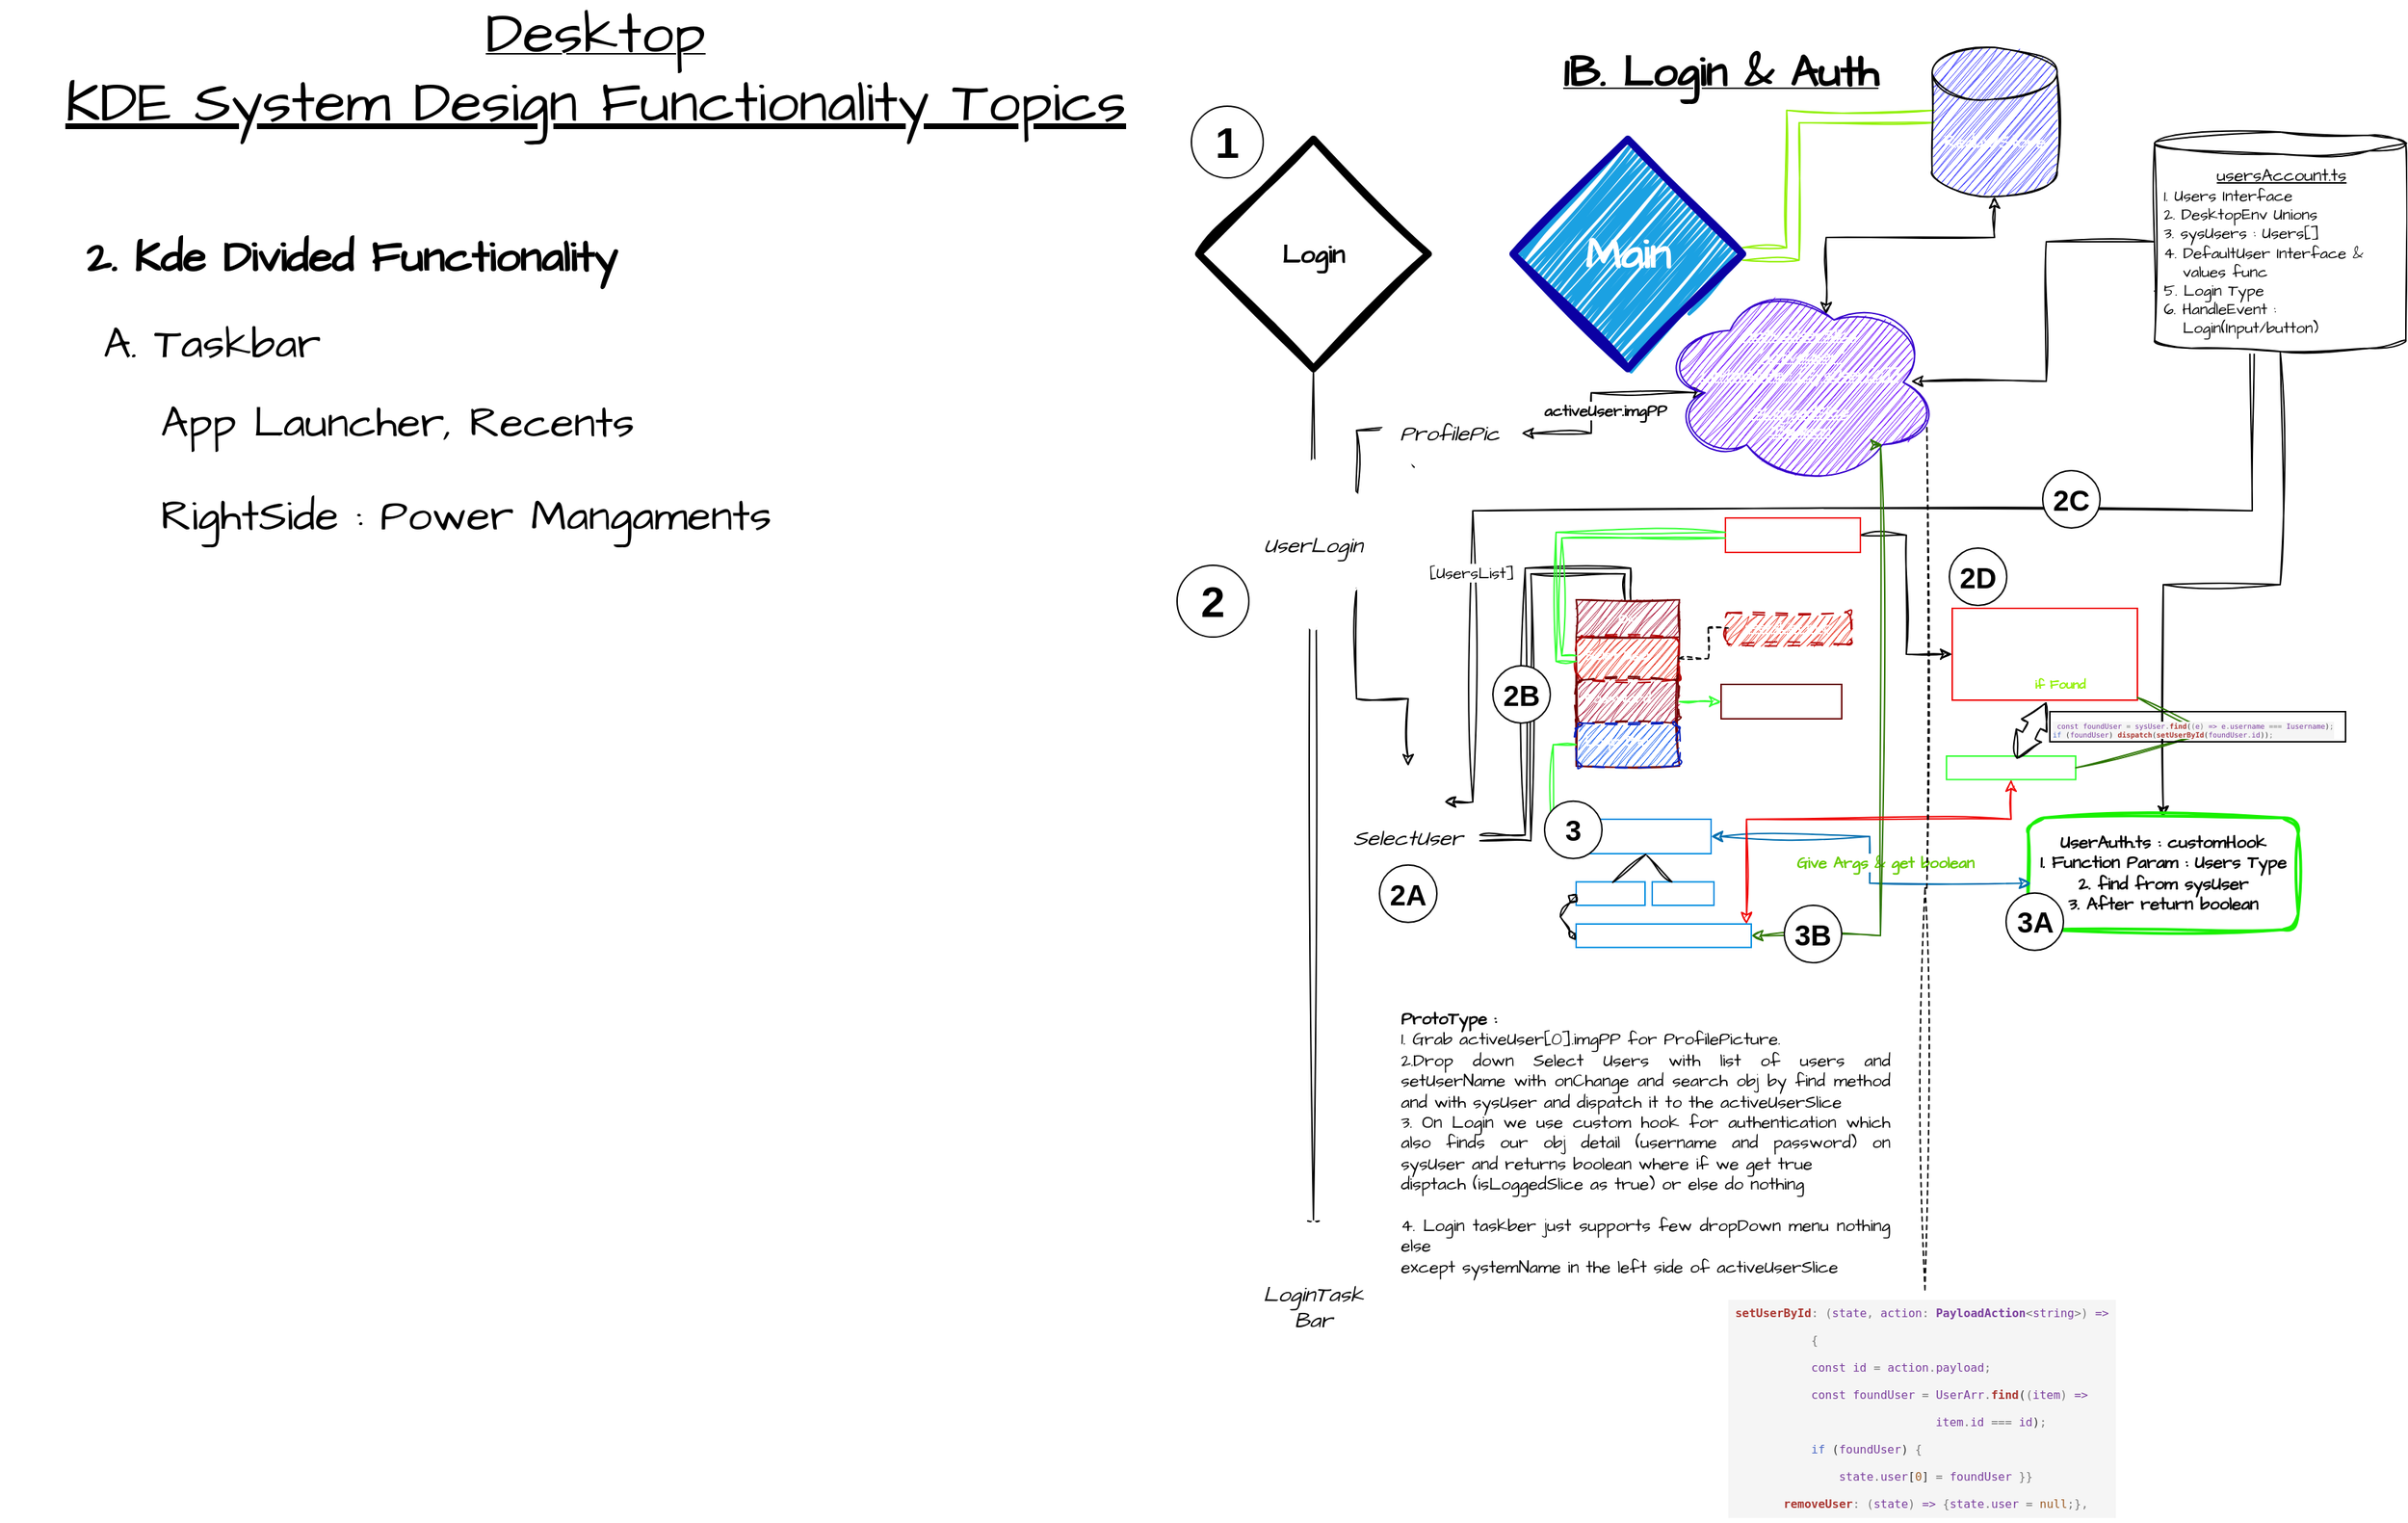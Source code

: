 <mxfile version="26.2.15">
  <diagram name="Page-1" id="obFA7V7OwYHMlqwEXjmw">
    <mxGraphModel dx="1286" dy="4146" grid="1" gridSize="10" guides="1" tooltips="1" connect="1" arrows="1" fold="1" page="1" pageScale="1" pageWidth="850" pageHeight="1100" math="0" shadow="0">
      <root>
        <mxCell id="0" />
        <mxCell id="1" parent="0" />
        <mxCell id="kY1b8NZii4B78wq-PKIe-2" value="&lt;font style=&quot;font-size: 40px;&quot;&gt;Desktop&lt;/font&gt;&lt;div style=&quot;font-size: 40px;&quot;&gt;&lt;font style=&quot;font-size: 40px;&quot;&gt;KDE System Design Functionality Topics&lt;/font&gt;&lt;/div&gt;" style="text;html=1;align=center;verticalAlign=middle;whiteSpace=wrap;rounded=0;fontFamily=Architects Daughter;fontSource=https%3A%2F%2Ffonts.googleapis.com%2Fcss%3Ffamily%3DArchitects%2BDaughter;fontStyle=4" parent="1" vertex="1">
          <mxGeometry x="10" y="-3279.98" width="830" height="87.98" as="geometry" />
        </mxCell>
        <mxCell id="kY1b8NZii4B78wq-PKIe-3" value="&lt;font style=&quot;font-size: 30px;&quot;&gt;2. Kde Divided Functionality&lt;/font&gt;" style="text;html=1;align=center;verticalAlign=middle;whiteSpace=wrap;rounded=0;fontFamily=Architects Daughter;fontSource=https%3A%2F%2Ffonts.googleapis.com%2Fcss%3Ffamily%3DArchitects%2BDaughter;fontStyle=1" parent="1" vertex="1">
          <mxGeometry x="10" y="-3140" width="490" height="70" as="geometry" />
        </mxCell>
        <mxCell id="kY1b8NZii4B78wq-PKIe-4" value="&lt;span style=&quot;font-size: 30px;&quot;&gt;A. Taskbar&lt;/span&gt;" style="text;html=1;align=left;verticalAlign=middle;whiteSpace=wrap;rounded=0;fontFamily=Architects Daughter;fontSource=https%3A%2F%2Ffonts.googleapis.com%2Fcss%3Ffamily%3DArchitects%2BDaughter;" parent="1" vertex="1">
          <mxGeometry x="80" y="-3080" width="350" height="70" as="geometry" />
        </mxCell>
        <mxCell id="kY1b8NZii4B78wq-PKIe-6" value="&lt;span style=&quot;font-size: 30px;&quot;&gt;App Launcher, Recents&lt;/span&gt;" style="text;html=1;align=left;verticalAlign=middle;whiteSpace=wrap;rounded=0;fontFamily=Architects Daughter;fontSource=https%3A%2F%2Ffonts.googleapis.com%2Fcss%3Ffamily%3DArchitects%2BDaughter;fontStyle=0" parent="1" vertex="1">
          <mxGeometry x="120" y="-3025" width="370" height="70" as="geometry" />
        </mxCell>
        <mxCell id="kY1b8NZii4B78wq-PKIe-31" style="edgeStyle=orthogonalEdgeStyle;rounded=0;sketch=1;hachureGap=4;jiggle=2;curveFitting=1;orthogonalLoop=1;jettySize=auto;html=1;exitX=0.016;exitY=0.463;exitDx=0;exitDy=0;entryX=1;entryY=0.5;entryDx=0;entryDy=0;fontFamily=Architects Daughter;fontSource=https%3A%2F%2Ffonts.googleapis.com%2Fcss%3Ffamily%3DArchitects%2BDaughter;exitPerimeter=0;shape=link;strokeColor=#90F000;width=8.667;" parent="1" source="kY1b8NZii4B78wq-PKIe-66" target="kY1b8NZii4B78wq-PKIe-65" edge="1">
          <mxGeometry relative="1" as="geometry">
            <Array as="points">
              <mxPoint x="1259" y="-3203" />
              <mxPoint x="1259" y="-3107" />
            </Array>
          </mxGeometry>
        </mxCell>
        <mxCell id="kY1b8NZii4B78wq-PKIe-32" value="&lt;font style=&quot;font-size: 30px;&quot;&gt;1B. Login &amp;amp; Auth&lt;/font&gt;" style="text;html=1;align=left;verticalAlign=middle;whiteSpace=wrap;rounded=0;fontFamily=Architects Daughter;fontSource=https%3A%2F%2Ffonts.googleapis.com%2Fcss%3Ffamily%3DArchitects%2BDaughter;fontStyle=5" parent="1" vertex="1">
          <mxGeometry x="1097" y="-3269" width="273" height="70" as="geometry" />
        </mxCell>
        <mxCell id="kY1b8NZii4B78wq-PKIe-37" style="edgeStyle=orthogonalEdgeStyle;rounded=0;sketch=1;hachureGap=4;jiggle=2;curveFitting=1;orthogonalLoop=1;jettySize=auto;html=1;fontFamily=Architects Daughter;fontSource=https%3A%2F%2Ffonts.googleapis.com%2Fcss%3Ffamily%3DArchitects%2BDaughter;entryX=0.903;entryY=0.495;entryDx=0;entryDy=0;entryPerimeter=0;" parent="1" source="kY1b8NZii4B78wq-PKIe-41" target="kY1b8NZii4B78wq-PKIe-69" edge="1">
          <mxGeometry relative="1" as="geometry" />
        </mxCell>
        <mxCell id="kY1b8NZii4B78wq-PKIe-38" style="edgeStyle=orthogonalEdgeStyle;rounded=0;sketch=1;hachureGap=4;jiggle=2;curveFitting=1;orthogonalLoop=1;jettySize=auto;html=1;exitX=0;exitY=0;exitDx=0;exitDy=110.894;exitPerimeter=0;entryX=1;entryY=0;entryDx=0;entryDy=0;fontFamily=Architects Daughter;fontSource=https%3A%2F%2Ffonts.googleapis.com%2Fcss%3Ffamily%3DArchitects%2BDaughter;" parent="1" source="kY1b8NZii4B78wq-PKIe-41" target="kY1b8NZii4B78wq-PKIe-51" edge="1">
          <mxGeometry relative="1" as="geometry">
            <Array as="points">
              <mxPoint x="1579" y="-2928" />
              <mxPoint x="1036" y="-2928" />
              <mxPoint x="1036" y="-2725" />
            </Array>
          </mxGeometry>
        </mxCell>
        <mxCell id="kY1b8NZii4B78wq-PKIe-39" value="[UsersList]" style="edgeLabel;html=1;align=center;verticalAlign=middle;resizable=0;points=[];sketch=1;hachureGap=4;jiggle=2;curveFitting=1;fontFamily=Architects Daughter;fontSource=https%3A%2F%2Ffonts.googleapis.com%2Fcss%3Ffamily%3DArchitects%2BDaughter;" parent="kY1b8NZii4B78wq-PKIe-38" vertex="1" connectable="0">
          <mxGeometry x="0.634" y="-1" relative="1" as="geometry">
            <mxPoint as="offset" />
          </mxGeometry>
        </mxCell>
        <mxCell id="kY1b8NZii4B78wq-PKIe-40" style="edgeStyle=orthogonalEdgeStyle;rounded=0;sketch=1;hachureGap=4;jiggle=2;curveFitting=1;orthogonalLoop=1;jettySize=auto;html=1;entryX=0.5;entryY=0;entryDx=0;entryDy=0;fontFamily=Architects Daughter;fontSource=https%3A%2F%2Ffonts.googleapis.com%2Fcss%3Ffamily%3DArchitects%2BDaughter;" parent="1" source="kY1b8NZii4B78wq-PKIe-41" target="kY1b8NZii4B78wq-PKIe-74" edge="1">
          <mxGeometry relative="1" as="geometry" />
        </mxCell>
        <mxCell id="kY1b8NZii4B78wq-PKIe-41" value="&lt;div style=&quot;text-align: center;&quot;&gt;&lt;span style=&quot;background-color: initial; font-weight: normal;&quot;&gt;&amp;nbsp; &amp;nbsp;&lt;/span&gt;&lt;/div&gt;&lt;div style=&quot;text-align: center;&quot;&gt;&lt;u style=&quot;background-color: initial;&quot;&gt;&lt;font style=&quot;font-size: 12px; font-weight: normal;&quot;&gt;usersAccount.ts&lt;/font&gt;&lt;/u&gt;&lt;/div&gt;&lt;div&gt;&lt;span style=&quot;background-color: initial; font-weight: normal;&quot;&gt;&amp;nbsp;1. Users Interface&lt;/span&gt;&lt;div&gt;&lt;span style=&quot;background-color: initial; font-weight: normal;&quot;&gt;&amp;nbsp;2. DesktopEnv Unions&lt;/span&gt;&lt;/div&gt;&lt;div&gt;&lt;span style=&quot;background-color: initial; font-weight: normal;&quot;&gt;&amp;nbsp;3. sysUsers : Users[]&lt;/span&gt;&lt;/div&gt;&lt;div&gt;&lt;span style=&quot;background-color: initial; font-weight: normal;&quot;&gt;&amp;nbsp;4. DefaultUser Interface &amp;amp;&amp;nbsp; &amp;nbsp; &amp;nbsp; &amp;nbsp; &amp;nbsp; values func&lt;/span&gt;&lt;/div&gt;&lt;div&gt;&lt;span style=&quot;font-weight: normal;&quot;&gt;&amp;nbsp;5. Login Type&lt;/span&gt;&lt;/div&gt;&lt;div&gt;&lt;span style=&quot;font-weight: normal;&quot;&gt;&amp;nbsp;6. HandleEvent :&amp;nbsp; &amp;nbsp; &amp;nbsp; &amp;nbsp; &amp;nbsp; &amp;nbsp; &amp;nbsp; &amp;nbsp; &amp;nbsp; &amp;nbsp; &amp;nbsp; &amp;nbsp; Login(Input/button)&lt;br&gt;&lt;/span&gt;&lt;div style=&quot;font-size: 11px;&quot;&gt;&lt;div style=&quot;font-size: 11px;&quot;&gt;&lt;br style=&quot;font-size: 11px;&quot;&gt;&lt;/div&gt;&lt;/div&gt;&lt;/div&gt;&lt;/div&gt;" style="shape=cylinder3;whiteSpace=wrap;html=1;boundedLbl=1;backgroundOutline=1;size=7.711;sketch=1;hachureGap=4;jiggle=2;curveFitting=1;fontFamily=Architects Daughter;fontSource=https%3A%2F%2Ffonts.googleapis.com%2Fcss%3Ffamily%3DArchitects%2BDaughter;align=left;fontSize=11;fontStyle=1" parent="1" vertex="1">
          <mxGeometry x="1511" y="-3192" width="175" height="153" as="geometry" />
        </mxCell>
        <mxCell id="kY1b8NZii4B78wq-PKIe-42" style="edgeStyle=orthogonalEdgeStyle;rounded=0;sketch=1;hachureGap=4;jiggle=2;curveFitting=1;orthogonalLoop=1;jettySize=auto;html=1;exitX=0.5;exitY=1;exitDx=0;exitDy=0;fontFamily=Architects Daughter;fontSource=https%3A%2F%2Ffonts.googleapis.com%2Fcss%3Ffamily%3DArchitects%2BDaughter;endArrow=baseDash;endFill=0;" parent="1" source="kY1b8NZii4B78wq-PKIe-43" target="kY1b8NZii4B78wq-PKIe-48" edge="1">
          <mxGeometry relative="1" as="geometry" />
        </mxCell>
        <mxCell id="kY1b8NZii4B78wq-PKIe-43" value="Login" style="rhombus;whiteSpace=wrap;html=1;sketch=1;hachureGap=4;jiggle=2;curveFitting=1;fontFamily=Architects Daughter;fontSource=https%3A%2F%2Ffonts.googleapis.com%2Fcss%3Ffamily%3DArchitects%2BDaughter;fontSize=18;strokeWidth=5;fontStyle=1" parent="1" vertex="1">
          <mxGeometry x="845" y="-3187" width="160" height="160" as="geometry" />
        </mxCell>
        <mxCell id="kY1b8NZii4B78wq-PKIe-45" style="edgeStyle=orthogonalEdgeStyle;rounded=0;sketch=1;hachureGap=4;jiggle=2;curveFitting=1;orthogonalLoop=1;jettySize=auto;html=1;exitX=1;exitY=0;exitDx=0;exitDy=0;entryX=0;entryY=1;entryDx=0;entryDy=0;fontFamily=Architects Daughter;fontSource=https%3A%2F%2Ffonts.googleapis.com%2Fcss%3Ffamily%3DArchitects%2BDaughter;" parent="1" source="kY1b8NZii4B78wq-PKIe-47" target="kY1b8NZii4B78wq-PKIe-49" edge="1">
          <mxGeometry relative="1" as="geometry" />
        </mxCell>
        <mxCell id="kY1b8NZii4B78wq-PKIe-46" style="edgeStyle=orthogonalEdgeStyle;rounded=0;sketch=1;hachureGap=4;jiggle=2;curveFitting=1;orthogonalLoop=1;jettySize=auto;html=1;exitX=1;exitY=1;exitDx=0;exitDy=0;entryX=0.5;entryY=0;entryDx=0;entryDy=0;fontFamily=Architects Daughter;fontSource=https%3A%2F%2Ffonts.googleapis.com%2Fcss%3Ffamily%3DArchitects%2BDaughter;" parent="1" source="kY1b8NZii4B78wq-PKIe-47" target="kY1b8NZii4B78wq-PKIe-51" edge="1">
          <mxGeometry relative="1" as="geometry" />
        </mxCell>
        <mxCell id="kY1b8NZii4B78wq-PKIe-47" value="&lt;div&gt;UserLogin&lt;/div&gt;" style="rhombus;whiteSpace=wrap;html=1;sketch=1;hachureGap=4;jiggle=2;curveFitting=1;fontFamily=Architects Daughter;fontSource=https%3A%2F%2Ffonts.googleapis.com%2Fcss%3Ffamily%3DArchitects%2BDaughter;fontSize=15;fontStyle=2;strokeColor=#FFFFFF;" parent="1" vertex="1">
          <mxGeometry x="865" y="-2964" width="120" height="120" as="geometry" />
        </mxCell>
        <mxCell id="kY1b8NZii4B78wq-PKIe-48" value="LoginTask&lt;div&gt;Bar&lt;/div&gt;" style="rhombus;whiteSpace=wrap;html=1;sketch=1;hachureGap=4;jiggle=2;curveFitting=1;fontFamily=Architects Daughter;fontSource=https%3A%2F%2Ffonts.googleapis.com%2Fcss%3Ffamily%3DArchitects%2BDaughter;fontSize=15;fontStyle=2;strokeColor=#FFFFFF;" parent="1" vertex="1">
          <mxGeometry x="865" y="-2433" width="120" height="120" as="geometry" />
        </mxCell>
        <mxCell id="kY1b8NZii4B78wq-PKIe-49" value="ProfilePic" style="rhombus;whiteSpace=wrap;html=1;sketch=1;hachureGap=4;jiggle=2;curveFitting=1;fontFamily=Architects Daughter;fontSource=https%3A%2F%2Ffonts.googleapis.com%2Fcss%3Ffamily%3DArchitects%2BDaughter;fontSize=15;fontStyle=2;strokeColor=#FFFFFF;" parent="1" vertex="1">
          <mxGeometry x="970" y="-3032" width="100" height="100" as="geometry" />
        </mxCell>
        <mxCell id="kY1b8NZii4B78wq-PKIe-50" style="edgeStyle=orthogonalEdgeStyle;rounded=0;sketch=1;hachureGap=4;jiggle=2;curveFitting=1;orthogonalLoop=1;jettySize=auto;html=1;exitX=1;exitY=0.5;exitDx=0;exitDy=0;entryX=0.5;entryY=0;entryDx=0;entryDy=0;fontFamily=Architects Daughter;fontSource=https%3A%2F%2Ffonts.googleapis.com%2Fcss%3Ffamily%3DArchitects%2BDaughter;shape=link;" parent="1" source="kY1b8NZii4B78wq-PKIe-51" target="kY1b8NZii4B78wq-PKIe-52" edge="1">
          <mxGeometry relative="1" as="geometry" />
        </mxCell>
        <mxCell id="kY1b8NZii4B78wq-PKIe-51" value="&lt;div&gt;SelectUser&lt;/div&gt;" style="rhombus;whiteSpace=wrap;html=1;sketch=1;hachureGap=4;jiggle=2;curveFitting=1;fontFamily=Architects Daughter;fontSource=https%3A%2F%2Ffonts.googleapis.com%2Fcss%3Ffamily%3DArchitects%2BDaughter;fontSize=15;fontStyle=2;strokeColor=#FFFFFF;" parent="1" vertex="1">
          <mxGeometry x="941" y="-2750" width="100" height="100" as="geometry" />
        </mxCell>
        <mxCell id="kY1b8NZii4B78wq-PKIe-52" value="Div" style="swimlane;fontStyle=1;childLayout=stackLayout;horizontal=1;startSize=26;horizontalStack=0;resizeParent=1;resizeParentMax=0;resizeLast=0;collapsible=1;marginBottom=0;align=center;fontSize=10;sketch=1;hachureGap=4;jiggle=2;curveFitting=1;fontFamily=Architects Daughter;fontSource=https%3A%2F%2Ffonts.googleapis.com%2Fcss%3Ffamily%3DArchitects%2BDaughter;fillColor=#a20025;fontColor=#ffffff;strokeColor=#6F0000;" parent="1" vertex="1">
          <mxGeometry x="1108" y="-2866" width="72" height="116" as="geometry" />
        </mxCell>
        <mxCell id="kY1b8NZii4B78wq-PKIe-53" value="Selet User" style="text;strokeColor=#B20000;fillColor=#e51400;spacingLeft=4;spacingRight=4;overflow=hidden;rotatable=0;points=[[0,0.5],[1,0.5]];portConstraint=eastwest;fontSize=10;whiteSpace=wrap;html=1;fontFamily=Architects Daughter;fontSource=https%3A%2F%2Ffonts.googleapis.com%2Fcss%3Ffamily%3DArchitects%2BDaughter;fontColor=#ffffff;fontStyle=1;dashed=1;dashPattern=8 8;rounded=1;glass=0;sketch=1;curveFitting=1;jiggle=2;" parent="kY1b8NZii4B78wq-PKIe-52" vertex="1">
          <mxGeometry y="26" width="72" height="30" as="geometry" />
        </mxCell>
        <mxCell id="kY1b8NZii4B78wq-PKIe-54" value="Password" style="text;strokeColor=#6F0000;fillColor=#a20025;spacingLeft=4;spacingRight=4;overflow=hidden;rotatable=0;points=[[0,0.5],[1,0.5]];portConstraint=eastwest;fontSize=10;whiteSpace=wrap;html=1;fontFamily=Architects Daughter;fontSource=https%3A%2F%2Ffonts.googleapis.com%2Fcss%3Ffamily%3DArchitects%2BDaughter;fontColor=#ffffff;fontStyle=1;dashed=1;dashPattern=8 8;rounded=1;glass=0;sketch=1;curveFitting=1;jiggle=2;" parent="kY1b8NZii4B78wq-PKIe-52" vertex="1">
          <mxGeometry y="56" width="72" height="30" as="geometry" />
        </mxCell>
        <mxCell id="kY1b8NZii4B78wq-PKIe-55" value="Login Btn" style="text;strokeColor=#001DBC;fillColor=#0050ef;spacingLeft=4;spacingRight=4;overflow=hidden;rotatable=0;points=[[0,0.5],[1,0.5]];portConstraint=eastwest;fontSize=10;whiteSpace=wrap;html=1;fontFamily=Architects Daughter;fontSource=https%3A%2F%2Ffonts.googleapis.com%2Fcss%3Ffamily%3DArchitects%2BDaughter;fontColor=#ffffff;fontStyle=1;dashed=1;dashPattern=8 8;rounded=1;glass=0;sketch=1;curveFitting=1;jiggle=2;" parent="kY1b8NZii4B78wq-PKIe-52" vertex="1">
          <mxGeometry y="86" width="72" height="30" as="geometry" />
        </mxCell>
        <mxCell id="kY1b8NZii4B78wq-PKIe-56" value="HandleLogin" style="text;strokeColor=#008DE0;fillColor=none;spacingLeft=4;spacingRight=4;overflow=hidden;rotatable=0;points=[[0,0.5],[1,0.5]];portConstraint=eastwest;fontSize=10;whiteSpace=wrap;html=1;fontFamily=Architects Daughter;fontSource=https%3A%2F%2Ffonts.googleapis.com%2Fcss%3Ffamily%3DArchitects%2BDaughter;fontColor=#ffffff;fontStyle=1;verticalAlign=middle;align=center;" parent="1" vertex="1">
          <mxGeometry x="1108" y="-2713" width="94" height="24" as="geometry" />
        </mxCell>
        <mxCell id="kY1b8NZii4B78wq-PKIe-57" style="edgeStyle=orthogonalEdgeStyle;rounded=0;sketch=1;hachureGap=4;jiggle=2;curveFitting=1;orthogonalLoop=1;jettySize=auto;html=1;exitX=0;exitY=0.5;exitDx=0;exitDy=0;entryX=-0.023;entryY=0.716;entryDx=0;entryDy=0;entryPerimeter=0;fontFamily=Architects Daughter;fontSource=https%3A%2F%2Ffonts.googleapis.com%2Fcss%3Ffamily%3DArchitects%2BDaughter;strokeColor=#33FF33;endArrow=async;endFill=0;" parent="1" source="kY1b8NZii4B78wq-PKIe-55" target="kY1b8NZii4B78wq-PKIe-56" edge="1">
          <mxGeometry relative="1" as="geometry">
            <Array as="points">
              <mxPoint x="1092" y="-2765" />
              <mxPoint x="1092" y="-2696" />
            </Array>
          </mxGeometry>
        </mxCell>
        <mxCell id="kY1b8NZii4B78wq-PKIe-58" style="edgeStyle=orthogonalEdgeStyle;rounded=0;sketch=1;hachureGap=4;jiggle=2;curveFitting=1;orthogonalLoop=1;jettySize=auto;html=1;entryX=0;entryY=0.5;entryDx=0;entryDy=0;fontFamily=Architects Daughter;fontSource=https%3A%2F%2Ffonts.googleapis.com%2Fcss%3Ffamily%3DArchitects%2BDaughter;" parent="1" source="kY1b8NZii4B78wq-PKIe-59" target="kY1b8NZii4B78wq-PKIe-86" edge="1">
          <mxGeometry relative="1" as="geometry" />
        </mxCell>
        <mxCell id="kY1b8NZii4B78wq-PKIe-59" value="Onchage:&lt;div style=&quot;font-size: 9px;&quot;&gt;HandleUserName&lt;/div&gt;" style="text;strokeColor=#F00000;fillColor=none;spacingLeft=4;spacingRight=4;overflow=hidden;rotatable=0;points=[[0,0.5],[1,0.5]];portConstraint=eastwest;fontSize=9;whiteSpace=wrap;html=1;fontFamily=Architects Daughter;fontSource=https%3A%2F%2Ffonts.googleapis.com%2Fcss%3Ffamily%3DArchitects%2BDaughter;fontColor=#ffffff;fontStyle=1;verticalAlign=middle;align=center;" parent="1" vertex="1">
          <mxGeometry x="1212" y="-2923" width="94" height="24" as="geometry" />
        </mxCell>
        <mxCell id="kY1b8NZii4B78wq-PKIe-60" value="OnChange :&lt;div style=&quot;font-size: 8px;&quot;&gt;password useState&lt;/div&gt;" style="text;strokeColor=#660000;fillColor=none;spacingLeft=4;spacingRight=4;overflow=hidden;rotatable=0;points=[[0,0.5],[1,0.5]];portConstraint=eastwest;fontSize=8;whiteSpace=wrap;html=1;fontFamily=Architects Daughter;fontSource=https%3A%2F%2Ffonts.googleapis.com%2Fcss%3Ffamily%3DArchitects%2BDaughter;fontColor=#ffffff;fontStyle=1;verticalAlign=middle;align=center;" parent="1" vertex="1">
          <mxGeometry x="1209" y="-2807" width="84" height="24" as="geometry" />
        </mxCell>
        <mxCell id="kY1b8NZii4B78wq-PKIe-61" style="edgeStyle=orthogonalEdgeStyle;rounded=0;sketch=1;hachureGap=4;jiggle=2;curveFitting=1;orthogonalLoop=1;jettySize=auto;html=1;exitX=1;exitY=0.5;exitDx=0;exitDy=0;entryX=0;entryY=0.5;entryDx=0;entryDy=0;fontFamily=Architects Daughter;fontSource=https%3A%2F%2Ffonts.googleapis.com%2Fcss%3Ffamily%3DArchitects%2BDaughter;strokeColor=#33FF33;" parent="1" source="kY1b8NZii4B78wq-PKIe-54" target="kY1b8NZii4B78wq-PKIe-60" edge="1">
          <mxGeometry relative="1" as="geometry" />
        </mxCell>
        <mxCell id="kY1b8NZii4B78wq-PKIe-62" style="edgeStyle=orthogonalEdgeStyle;rounded=0;sketch=1;hachureGap=4;jiggle=2;curveFitting=1;orthogonalLoop=1;jettySize=auto;html=1;exitX=0;exitY=0.5;exitDx=0;exitDy=0;fontFamily=Architects Daughter;fontSource=https%3A%2F%2Ffonts.googleapis.com%2Fcss%3Ffamily%3DArchitects%2BDaughter;shape=link;strokeColor=#33FF33;" parent="1" source="kY1b8NZii4B78wq-PKIe-53" target="kY1b8NZii4B78wq-PKIe-59" edge="1">
          <mxGeometry relative="1" as="geometry">
            <mxPoint x="1213" y="-2950" as="targetPoint" />
            <Array as="points">
              <mxPoint x="1096" y="-2825" />
              <mxPoint x="1096" y="-2911" />
            </Array>
          </mxGeometry>
        </mxCell>
        <mxCell id="kY1b8NZii4B78wq-PKIe-63" value="usersList map" style="text;strokeColor=#B20000;fillColor=#e51400;spacingLeft=4;spacingRight=4;overflow=hidden;rotatable=0;points=[[0,0.5],[1,0.5]];portConstraint=eastwest;fontSize=9;whiteSpace=wrap;html=1;fontFamily=Architects Daughter;fontSource=https%3A%2F%2Ffonts.googleapis.com%2Fcss%3Ffamily%3DArchitects%2BDaughter;fontColor=#ffffff;fontStyle=5;dashed=1;dashPattern=8 8;rounded=1;glass=0;sketch=1;curveFitting=1;jiggle=2;verticalAlign=middle;align=center;horizontal=1;" parent="1" vertex="1">
          <mxGeometry x="1212" y="-2857" width="87" height="22" as="geometry" />
        </mxCell>
        <mxCell id="kY1b8NZii4B78wq-PKIe-64" style="edgeStyle=orthogonalEdgeStyle;rounded=0;sketch=1;hachureGap=4;jiggle=2;curveFitting=1;orthogonalLoop=1;jettySize=auto;html=1;exitX=1;exitY=0.5;exitDx=0;exitDy=0;entryX=0.022;entryY=0.488;entryDx=0;entryDy=0;entryPerimeter=0;fontFamily=Architects Daughter;fontSource=https%3A%2F%2Ffonts.googleapis.com%2Fcss%3Ffamily%3DArchitects%2BDaughter;endArrow=none;endFill=0;dashed=1;" parent="1" source="kY1b8NZii4B78wq-PKIe-53" target="kY1b8NZii4B78wq-PKIe-63" edge="1">
          <mxGeometry relative="1" as="geometry" />
        </mxCell>
        <mxCell id="kY1b8NZii4B78wq-PKIe-65" value="Main" style="rhombus;whiteSpace=wrap;html=1;sketch=1;hachureGap=4;jiggle=2;curveFitting=1;fontFamily=Architects Daughter;fontSource=https%3A%2F%2Ffonts.googleapis.com%2Fcss%3Ffamily%3DArchitects%2BDaughter;fontSize=30;strokeWidth=5;fontStyle=1;fillColor=#1ba1e2;fontColor=#ffffff;strokeColor=#0b00a3;" parent="1" vertex="1">
          <mxGeometry x="1064" y="-3187" width="160" height="160" as="geometry" />
        </mxCell>
        <mxCell id="kY1b8NZii4B78wq-PKIe-66" value="&lt;b&gt;Redux/Store&lt;/b&gt;" style="shape=cylinder3;whiteSpace=wrap;html=1;boundedLbl=1;backgroundOutline=1;size=18.032;sketch=1;hachureGap=4;jiggle=2;curveFitting=1;fontFamily=Architects Daughter;fontSource=https%3A%2F%2Ffonts.googleapis.com%2Fcss%3Ffamily%3DArchitects%2BDaughter;fillColor=#3333FF;fontColor=#ffffff;strokeColor=default;" parent="1" vertex="1">
          <mxGeometry x="1356" y="-3251" width="87" height="104" as="geometry" />
        </mxCell>
        <mxCell id="kY1b8NZii4B78wq-PKIe-67" style="edgeStyle=orthogonalEdgeStyle;rounded=0;sketch=1;hachureGap=4;jiggle=2;curveFitting=1;orthogonalLoop=1;jettySize=auto;html=1;exitX=0.16;exitY=0.55;exitDx=0;exitDy=0;exitPerimeter=0;entryX=1;entryY=0.5;entryDx=0;entryDy=0;fontFamily=Architects Daughter;fontSource=https%3A%2F%2Ffonts.googleapis.com%2Fcss%3Ffamily%3DArchitects%2BDaughter;startArrow=classic;startFill=1;" parent="1" source="kY1b8NZii4B78wq-PKIe-69" target="kY1b8NZii4B78wq-PKIe-49" edge="1">
          <mxGeometry relative="1" as="geometry" />
        </mxCell>
        <mxCell id="kY1b8NZii4B78wq-PKIe-68" value="&lt;b&gt;activeUser.imgPP&lt;/b&gt;" style="edgeLabel;html=1;align=center;verticalAlign=middle;resizable=0;points=[];sketch=1;hachureGap=4;jiggle=2;curveFitting=1;fontFamily=Architects Daughter;fontSource=https%3A%2F%2Ffonts.googleapis.com%2Fcss%3Ffamily%3DArchitects%2BDaughter;" parent="kY1b8NZii4B78wq-PKIe-67" vertex="1" connectable="0">
          <mxGeometry x="0.434" y="1" relative="1" as="geometry">
            <mxPoint x="14" y="-17" as="offset" />
          </mxGeometry>
        </mxCell>
        <mxCell id="kY1b8NZii4B78wq-PKIe-69" value="&lt;i style=&quot;font-size: 11px;&quot;&gt;&lt;font style=&quot;font-size: 11px;&quot;&gt;ActiveUserSlice&lt;/font&gt;&lt;/i&gt;&lt;div style=&quot;font-size: 11px;&quot;&gt;&lt;i&gt;&lt;font style=&quot;font-size: 11px;&quot;&gt;&quot;activeUser&quot;&lt;br&gt;&lt;/font&gt;&lt;/i&gt;&lt;div&gt;&lt;i&gt;&lt;font style=&quot;font-size: 11px;&quot;&gt;1. InitialState : [SysUser[0]]&lt;/font&gt;&lt;/i&gt;&lt;/div&gt;&lt;div&gt;&lt;br&gt;&lt;/div&gt;&lt;div&gt;&lt;i&gt;IsLoggedSlice&lt;/i&gt;&lt;/div&gt;&lt;div&gt;&lt;i&gt;1.Boolean&lt;/i&gt;&lt;/div&gt;&lt;/div&gt;" style="ellipse;shape=cloud;whiteSpace=wrap;html=1;sketch=1;hachureGap=4;jiggle=2;curveFitting=1;fontFamily=Architects Daughter;fontSource=https%3A%2F%2Ffonts.googleapis.com%2Fcss%3Ffamily%3DArchitects%2BDaughter;verticalAlign=middle;fontStyle=5;fillColor=#6a00ff;fontColor=#ffffff;strokeColor=#3700CC;" parent="1" vertex="1">
          <mxGeometry x="1167" y="-3090" width="193" height="145" as="geometry" />
        </mxCell>
        <mxCell id="kY1b8NZii4B78wq-PKIe-70" value="&lt;div style=&quot;background-color: rgb(245, 245, 245); font-family: &amp;quot;Fira Code&amp;quot;, &amp;quot;monospace&amp;quot;, monospace, regular, &amp;quot;Droid Sans Mono&amp;quot;, &amp;quot;monospace&amp;quot;, monospace; line-height: 19px; white-space: pre; font-size: 8px;&quot;&gt;&lt;div style=&quot;&quot;&gt;&lt;font style=&quot;font-size: 8px;&quot; color=&quot;#333333&quot;&gt; &lt;/font&gt;&lt;span style=&quot;color: rgb(170, 55, 49); font-weight: bold;&quot;&gt;setUserById&lt;/span&gt;&lt;span style=&quot;color: rgb(119, 119, 119); font-weight: normal;&quot;&gt;:&lt;/span&gt;&lt;font style=&quot;font-size: 8px;&quot; color=&quot;#333333&quot;&gt; &lt;/font&gt;&lt;span style=&quot;color: rgb(119, 119, 119); font-weight: normal;&quot;&gt;(&lt;/span&gt;&lt;span style=&quot;color: rgb(122, 62, 157); font-weight: normal;&quot;&gt;state&lt;/span&gt;&lt;span style=&quot;color: rgb(119, 119, 119); font-weight: normal;&quot;&gt;,&lt;/span&gt;&lt;font style=&quot;font-size: 8px;&quot; color=&quot;#333333&quot;&gt; &lt;/font&gt;&lt;span style=&quot;color: rgb(122, 62, 157); font-weight: normal;&quot;&gt;action&lt;/span&gt;&lt;span style=&quot;color: rgb(119, 119, 119); font-weight: normal;&quot;&gt;:&lt;/span&gt;&lt;font style=&quot;font-size: 8px;&quot; color=&quot;#333333&quot;&gt; &lt;/font&gt;&lt;span style=&quot;color: rgb(122, 62, 157); font-weight: bold;&quot;&gt;PayloadAction&lt;/span&gt;&lt;span style=&quot;color: rgb(119, 119, 119); font-weight: normal;&quot;&gt;&amp;lt;&lt;/span&gt;&lt;span style=&quot;color: rgb(122, 62, 157); font-weight: normal;&quot;&gt;string&lt;/span&gt;&lt;span style=&quot;color: rgb(119, 119, 119); font-weight: normal;&quot;&gt;&amp;gt;)&lt;/span&gt;&lt;font style=&quot;font-size: 8px;&quot; color=&quot;#333333&quot;&gt; &lt;/font&gt;&lt;span style=&quot;color: rgb(122, 62, 157); font-weight: normal;&quot;&gt;=&amp;gt;&lt;/span&gt;&lt;font style=&quot;font-size: 8px;&quot; color=&quot;#333333&quot;&gt; &lt;/font&gt;&lt;/div&gt;&lt;div style=&quot;&quot;&gt;&lt;span style=&quot;color: rgb(119, 119, 119); font-weight: normal;&quot;&gt;            {&lt;/span&gt;&lt;font style=&quot;font-size: 8px;&quot; color=&quot;#333333&quot;&gt;&lt;br&gt;&lt;/font&gt;&lt;/div&gt;&lt;div style=&quot;color: rgb(51, 51, 51); font-weight: normal;&quot;&gt;&lt;span style=&quot;color: #333333;&quot;&gt;            &lt;/span&gt;&lt;span style=&quot;color: #7a3e9d;&quot;&gt;const&lt;/span&gt;&lt;span style=&quot;color: #333333;&quot;&gt; &lt;/span&gt;&lt;span style=&quot;color: #7a3e9d;&quot;&gt;id&lt;/span&gt;&lt;span style=&quot;color: #333333;&quot;&gt; &lt;/span&gt;&lt;span style=&quot;color: #777777;&quot;&gt;=&lt;/span&gt;&lt;span style=&quot;color: #333333;&quot;&gt; &lt;/span&gt;&lt;span style=&quot;color: #7a3e9d;&quot;&gt;action&lt;/span&gt;&lt;span style=&quot;color: #777777;&quot;&gt;.&lt;/span&gt;&lt;span style=&quot;color: #7a3e9d;&quot;&gt;payload&lt;/span&gt;&lt;span style=&quot;color: #777777;&quot;&gt;;&lt;/span&gt;&lt;/div&gt;&lt;div style=&quot;color: rgb(51, 51, 51); font-weight: normal;&quot;&gt;&lt;span style=&quot;color: #333333;&quot;&gt;            &lt;/span&gt;&lt;span style=&quot;color: #7a3e9d;&quot;&gt;const&lt;/span&gt;&lt;span style=&quot;color: #333333;&quot;&gt; &lt;/span&gt;&lt;span style=&quot;color: #7a3e9d;&quot;&gt;foundUser&lt;/span&gt;&lt;span style=&quot;color: #333333;&quot;&gt; &lt;/span&gt;&lt;span style=&quot;color: #777777;&quot;&gt;=&lt;/span&gt;&lt;span style=&quot;color: #333333;&quot;&gt; &lt;/span&gt;&lt;span style=&quot;color: #7a3e9d;&quot;&gt;UserArr&lt;/span&gt;&lt;span style=&quot;color: #777777;&quot;&gt;.&lt;/span&gt;&lt;span style=&quot;color: #aa3731;font-weight: bold;&quot;&gt;find&lt;/span&gt;&lt;span style=&quot;color: #333333;&quot;&gt;(&lt;/span&gt;&lt;span style=&quot;color: #777777;&quot;&gt;(&lt;/span&gt;&lt;span style=&quot;color: #7a3e9d;&quot;&gt;item&lt;/span&gt;&lt;span style=&quot;color: #777777;&quot;&gt;)&lt;/span&gt;&lt;span style=&quot;color: #333333;&quot;&gt; &lt;/span&gt;&lt;span style=&quot;color: #7a3e9d;&quot;&gt;=&amp;gt;&lt;/span&gt;&lt;span style=&quot;color: #333333;&quot;&gt; &lt;/span&gt;&lt;/div&gt;&lt;div style=&quot;color: rgb(51, 51, 51); font-weight: normal;&quot;&gt;&lt;span style=&quot;color: #7a3e9d;&quot;&gt;                              item&lt;/span&gt;&lt;span style=&quot;color: #777777;&quot;&gt;.&lt;/span&gt;&lt;span style=&quot;color: #7a3e9d;&quot;&gt;id&lt;/span&gt;&lt;span style=&quot;color: #333333;&quot;&gt; &lt;/span&gt;&lt;span style=&quot;color: #777777;&quot;&gt;===&lt;/span&gt;&lt;span style=&quot;color: #333333;&quot;&gt; &lt;/span&gt;&lt;span style=&quot;color: #7a3e9d;&quot;&gt;id&lt;/span&gt;&lt;span style=&quot;color: #333333;&quot;&gt;)&lt;/span&gt;&lt;span style=&quot;color: #777777;&quot;&gt;;&lt;/span&gt;&lt;/div&gt;&lt;div style=&quot;color: rgb(51, 51, 51); font-weight: normal;&quot;&gt;&lt;span style=&quot;color: #333333;&quot;&gt;            &lt;/span&gt;&lt;span style=&quot;color: #4b69c6;&quot;&gt;if&lt;/span&gt;&lt;span style=&quot;color: #333333;&quot;&gt; (&lt;/span&gt;&lt;span style=&quot;color: #7a3e9d;&quot;&gt;foundUser&lt;/span&gt;&lt;span style=&quot;color: #333333;&quot;&gt;) &lt;/span&gt;&lt;span style=&quot;color: #777777;&quot;&gt;{&lt;/span&gt;&lt;/div&gt;&lt;div style=&quot;color: rgb(51, 51, 51); font-weight: normal;&quot;&gt;&lt;span style=&quot;color: #333333;&quot;&gt;                &lt;/span&gt;&lt;span style=&quot;color: #7a3e9d;&quot;&gt;state&lt;/span&gt;&lt;span style=&quot;color: #777777;&quot;&gt;.&lt;/span&gt;&lt;span style=&quot;color: #7a3e9d;&quot;&gt;user&lt;/span&gt;&lt;span style=&quot;color: #333333;&quot;&gt;[&lt;/span&gt;&lt;span style=&quot;color: #9c5d27;&quot;&gt;0&lt;/span&gt;&lt;span style=&quot;color: #333333;&quot;&gt;] &lt;/span&gt;&lt;span style=&quot;color: #777777;&quot;&gt;=&lt;/span&gt;&lt;span style=&quot;color: #333333;&quot;&gt; &lt;/span&gt;&lt;span style=&quot;color: #7a3e9d;&quot;&gt;foundUser &lt;/span&gt;&lt;span style=&quot;color: rgb(119, 119, 119);&quot;&gt;}}&lt;/span&gt;&lt;/div&gt;&lt;div style=&quot;color: rgb(51, 51, 51); font-weight: normal;&quot;&gt;&lt;span style=&quot;color: #333333;&quot;&gt;        &lt;/span&gt;&lt;span style=&quot;color: #aa3731;font-weight: bold;&quot;&gt;removeUser&lt;/span&gt;&lt;span style=&quot;color: #777777;&quot;&gt;:&lt;/span&gt;&lt;span style=&quot;color: #333333;&quot;&gt; &lt;/span&gt;&lt;span style=&quot;color: #777777;&quot;&gt;(&lt;/span&gt;&lt;span style=&quot;color: #7a3e9d;&quot;&gt;state&lt;/span&gt;&lt;span style=&quot;color: #777777;&quot;&gt;)&lt;/span&gt;&lt;span style=&quot;color: #333333;&quot;&gt; &lt;/span&gt;&lt;span style=&quot;color: #7a3e9d;&quot;&gt;=&amp;gt;&lt;/span&gt;&lt;span style=&quot;color: #333333;&quot;&gt; &lt;/span&gt;&lt;span style=&quot;color: #777777;&quot;&gt;{&lt;/span&gt;&lt;span style=&quot;color: rgb(122, 62, 157);&quot;&gt;state&lt;/span&gt;&lt;span style=&quot;color: rgb(119, 119, 119);&quot;&gt;.&lt;/span&gt;&lt;span style=&quot;color: rgb(122, 62, 157);&quot;&gt;user&lt;/span&gt; &lt;span style=&quot;color: rgb(119, 119, 119);&quot;&gt;=&lt;/span&gt; &lt;span style=&quot;color: rgb(156, 93, 39);&quot;&gt;null&lt;/span&gt;&lt;span style=&quot;color: rgb(119, 119, 119);&quot;&gt;;&lt;/span&gt;&lt;span style=&quot;color: rgb(119, 119, 119);&quot;&gt;},&lt;/span&gt;&lt;/div&gt;&lt;/div&gt;" style="text;whiteSpace=wrap;html=1;fontFamily=Architects Daughter;fontSource=https%3A%2F%2Ffonts.googleapis.com%2Fcss%3Ffamily%3DArchitects%2BDaughter;" parent="1" vertex="1">
          <mxGeometry x="1212" y="-2385" width="278" height="161" as="geometry" />
        </mxCell>
        <mxCell id="kY1b8NZii4B78wq-PKIe-72" value="True" style="text;strokeColor=#008DE0;fillColor=none;spacingLeft=4;spacingRight=4;overflow=hidden;rotatable=0;points=[[0,0.5],[1,0.5]];portConstraint=eastwest;fontSize=10;whiteSpace=wrap;html=1;fontFamily=Architects Daughter;fontSource=https%3A%2F%2Ffonts.googleapis.com%2Fcss%3Ffamily%3DArchitects%2BDaughter;fontColor=#ffffff;fontStyle=1;verticalAlign=middle;align=center;" parent="1" vertex="1">
          <mxGeometry x="1108" y="-2669.34" width="48" height="16.34" as="geometry" />
        </mxCell>
        <mxCell id="kY1b8NZii4B78wq-PKIe-73" value="" style="endArrow=none;html=1;rounded=0;sketch=1;hachureGap=4;jiggle=2;curveFitting=1;fontFamily=Architects Daughter;fontSource=https%3A%2F%2Ffonts.googleapis.com%2Fcss%3Ffamily%3DArchitects%2BDaughter;entryX=0.517;entryY=1.02;entryDx=0;entryDy=0;entryPerimeter=0;exitX=0.531;exitY=0.018;exitDx=0;exitDy=0;exitPerimeter=0;" parent="1" source="kY1b8NZii4B78wq-PKIe-72" target="kY1b8NZii4B78wq-PKIe-56" edge="1">
          <mxGeometry width="50" height="50" relative="1" as="geometry">
            <mxPoint x="1137" y="-2661" as="sourcePoint" />
            <mxPoint x="1187" y="-2711" as="targetPoint" />
          </mxGeometry>
        </mxCell>
        <mxCell id="kY1b8NZii4B78wq-PKIe-74" value="UserAuth.ts : customHook&lt;div&gt;&lt;span style=&quot;background-color: initial;&quot;&gt;1. Function Param : Users Type&lt;/span&gt;&lt;div&gt;2. find from sysUser&lt;/div&gt;&lt;/div&gt;&lt;div&gt;3. After return boolean&lt;/div&gt;" style="rounded=1;whiteSpace=wrap;html=1;absoluteArcSize=1;arcSize=22;strokeWidth=2;sketch=1;hachureGap=4;jiggle=2;curveFitting=1;fontFamily=Architects Daughter;fontSource=https%3A%2F%2Ffonts.googleapis.com%2Fcss%3Ffamily%3DArchitects%2BDaughter;fontStyle=1;fillColor=none;fillStyle=auto;strokeColor=#18F000;" parent="1" vertex="1">
          <mxGeometry x="1423" y="-2714" width="188" height="78" as="geometry" />
        </mxCell>
        <mxCell id="kY1b8NZii4B78wq-PKIe-75" style="edgeStyle=orthogonalEdgeStyle;rounded=0;sketch=1;hachureGap=4;jiggle=2;curveFitting=1;orthogonalLoop=1;jettySize=auto;html=1;entryX=0.01;entryY=0.585;entryDx=0;entryDy=0;entryPerimeter=0;fontFamily=Architects Daughter;fontSource=https%3A%2F%2Ffonts.googleapis.com%2Fcss%3Ffamily%3DArchitects%2BDaughter;startArrow=classic;startFill=1;fillColor=#1ba1e2;strokeColor=#006EAF;" parent="1" source="kY1b8NZii4B78wq-PKIe-56" target="kY1b8NZii4B78wq-PKIe-74" edge="1">
          <mxGeometry relative="1" as="geometry" />
        </mxCell>
        <mxCell id="kY1b8NZii4B78wq-PKIe-76" value="Give Args &amp;amp; get boolean" style="edgeLabel;html=1;align=center;verticalAlign=middle;resizable=0;points=[];sketch=1;hachureGap=4;jiggle=2;curveFitting=1;fontFamily=Architects Daughter;fontSource=https%3A%2F%2Ffonts.googleapis.com%2Fcss%3Ffamily%3DArchitects%2BDaughter;fontStyle=1;fontColor=#66CC00;" parent="kY1b8NZii4B78wq-PKIe-75" vertex="1" connectable="0">
          <mxGeometry x="0.385" y="1" relative="1" as="geometry">
            <mxPoint x="-24" y="-14" as="offset" />
          </mxGeometry>
        </mxCell>
        <mxCell id="kY1b8NZii4B78wq-PKIe-77" value="False" style="text;strokeColor=#008DE0;fillColor=none;spacingLeft=4;spacingRight=4;overflow=hidden;rotatable=0;points=[[0,0.5],[1,0.5]];portConstraint=eastwest;fontSize=10;whiteSpace=wrap;html=1;fontFamily=Architects Daughter;fontSource=https%3A%2F%2Ffonts.googleapis.com%2Fcss%3Ffamily%3DArchitects%2BDaughter;fontColor=#ffffff;fontStyle=1;verticalAlign=middle;align=center;" parent="1" vertex="1">
          <mxGeometry x="1161" y="-2669.34" width="43" height="16.34" as="geometry" />
        </mxCell>
        <mxCell id="kY1b8NZii4B78wq-PKIe-78" value="" style="endArrow=none;html=1;rounded=0;sketch=1;hachureGap=4;jiggle=2;curveFitting=1;fontFamily=Architects Daughter;fontSource=https%3A%2F%2Ffonts.googleapis.com%2Fcss%3Ffamily%3DArchitects%2BDaughter;entryX=0.525;entryY=1.059;entryDx=0;entryDy=0;entryPerimeter=0;" parent="1" source="kY1b8NZii4B78wq-PKIe-77" target="kY1b8NZii4B78wq-PKIe-56" edge="1">
          <mxGeometry width="50" height="50" relative="1" as="geometry">
            <mxPoint x="1148" y="-2654" as="sourcePoint" />
            <mxPoint x="1172" y="-2674" as="targetPoint" />
          </mxGeometry>
        </mxCell>
        <mxCell id="kY1b8NZii4B78wq-PKIe-79" value="dispatch(setLogin())" style="text;strokeColor=#008DE0;fillColor=none;spacingLeft=4;spacingRight=4;overflow=hidden;rotatable=0;points=[[0,0.5],[1,0.5]];portConstraint=eastwest;fontSize=10;whiteSpace=wrap;html=1;fontFamily=Architects Daughter;fontSource=https%3A%2F%2Ffonts.googleapis.com%2Fcss%3Ffamily%3DArchitects%2BDaughter;fontColor=#ffffff;fontStyle=1;verticalAlign=middle;align=center;" parent="1" vertex="1">
          <mxGeometry x="1108" y="-2640" width="122" height="16.34" as="geometry" />
        </mxCell>
        <mxCell id="kY1b8NZii4B78wq-PKIe-80" style="edgeStyle=orthogonalEdgeStyle;rounded=0;sketch=1;hachureGap=4;jiggle=2;curveFitting=1;orthogonalLoop=1;jettySize=auto;html=1;entryX=0.8;entryY=0.8;entryDx=0;entryDy=0;entryPerimeter=0;fontFamily=Architects Daughter;fontSource=https%3A%2F%2Ffonts.googleapis.com%2Fcss%3Ffamily%3DArchitects%2BDaughter;fillColor=#60a917;strokeColor=#2D7600;startArrow=classic;startFill=1;" parent="1" source="kY1b8NZii4B78wq-PKIe-79" target="kY1b8NZii4B78wq-PKIe-69" edge="1">
          <mxGeometry relative="1" as="geometry">
            <Array as="points">
              <mxPoint x="1320" y="-2632" />
              <mxPoint x="1320" y="-2974" />
            </Array>
          </mxGeometry>
        </mxCell>
        <mxCell id="kY1b8NZii4B78wq-PKIe-81" style="edgeStyle=orthogonalEdgeStyle;rounded=0;sketch=1;hachureGap=4;jiggle=2;curveFitting=1;orthogonalLoop=1;jettySize=auto;html=1;entryX=0.597;entryY=0.172;entryDx=0;entryDy=0;entryPerimeter=0;fontFamily=Architects Daughter;fontSource=https%3A%2F%2Ffonts.googleapis.com%2Fcss%3Ffamily%3DArchitects%2BDaughter;startArrow=classic;startFill=1;" parent="1" source="kY1b8NZii4B78wq-PKIe-66" target="kY1b8NZii4B78wq-PKIe-69" edge="1">
          <mxGeometry relative="1" as="geometry" />
        </mxCell>
        <mxCell id="kY1b8NZii4B78wq-PKIe-82" value="" style="endArrow=diamond;html=1;rounded=0;sketch=1;hachureGap=4;jiggle=2;curveFitting=1;fontFamily=Architects Daughter;fontSource=https%3A%2F%2Ffonts.googleapis.com%2Fcss%3Ffamily%3DArchitects%2BDaughter;entryX=0;entryY=0.5;entryDx=0;entryDy=0;exitX=-0.002;exitY=0.708;exitDx=0;exitDy=0;exitPerimeter=0;endFill=1;startArrow=diamondThin;startFill=1;" parent="1" source="kY1b8NZii4B78wq-PKIe-79" target="kY1b8NZii4B78wq-PKIe-72" edge="1">
          <mxGeometry width="50" height="50" relative="1" as="geometry">
            <mxPoint x="1148" y="-2654" as="sourcePoint" />
            <mxPoint x="1172" y="-2674" as="targetPoint" />
            <Array as="points">
              <mxPoint x="1097" y="-2645" />
            </Array>
          </mxGeometry>
        </mxCell>
        <mxCell id="kY1b8NZii4B78wq-PKIe-83" value="&lt;div style=&quot;text-align: justify;&quot;&gt;ProtoType :&lt;/div&gt;&lt;div style=&quot;text-align: justify;&quot;&gt;&lt;span style=&quot;font-weight: normal;&quot;&gt;1. Grab activeUser[0].imgPP for ProfilePicture.&lt;/span&gt;&lt;/div&gt;&lt;div style=&quot;text-align: justify;&quot;&gt;&lt;span style=&quot;font-weight: normal;&quot;&gt;2.Drop down Select Users with list of users and setUserName with onChange and search obj by find method and with sysUser and dispatch it to the activeUserSlice&lt;/span&gt;&lt;/div&gt;&lt;div style=&quot;text-align: justify;&quot;&gt;&lt;span style=&quot;font-weight: normal;&quot;&gt;3. On Login we use custom hook for authentication which also finds our obj detail (username and password) on sysUser and returns boolean where if we get true&amp;nbsp;&lt;/span&gt;&lt;/div&gt;&lt;div style=&quot;text-align: justify;&quot;&gt;&lt;span style=&quot;font-weight: normal;&quot;&gt;disptach (isLoggedSlice as true) or else do nothing&lt;/span&gt;&lt;/div&gt;&lt;div style=&quot;text-align: justify;&quot;&gt;&lt;span style=&quot;font-weight: normal;&quot;&gt;&lt;br&gt;&lt;/span&gt;&lt;/div&gt;&lt;div style=&quot;text-align: justify;&quot;&gt;&lt;span style=&quot;font-weight: normal;&quot;&gt;4. Login taskber just supports few dropDown menu nothing else&lt;/span&gt;&lt;/div&gt;&lt;div style=&quot;text-align: justify;&quot;&gt;&lt;span style=&quot;font-weight: normal;&quot;&gt;except systemName in the left side of activeUserSlice&lt;/span&gt;&lt;/div&gt;" style="text;strokeColor=none;align=left;fillColor=none;html=1;verticalAlign=middle;whiteSpace=wrap;rounded=0;fontFamily=Architects Daughter;fontSource=https%3A%2F%2Ffonts.googleapis.com%2Fcss%3Ffamily%3DArchitects%2BDaughter;fontStyle=1" parent="1" vertex="1">
          <mxGeometry x="983.5" y="-2590" width="343" height="205" as="geometry" />
        </mxCell>
        <mxCell id="kY1b8NZii4B78wq-PKIe-86" value="&lt;div&gt;&lt;span style=&quot;font-weight: normal;&quot;&gt;func():&lt;/span&gt;&lt;/div&gt;&lt;span style=&quot;font-weight: normal;&quot;&gt;1. setUserName&lt;/span&gt;&lt;div&gt;&lt;span style=&quot;font-weight: normal;&quot;&gt;2. Find userFrom same as Param and find it to the sysArray ,&amp;nbsp; &lt;/span&gt;&lt;font color=&quot;#90f000&quot;&gt;if Found&lt;/font&gt;&lt;/div&gt;" style="text;strokeColor=#F00000;fillColor=none;spacingLeft=4;spacingRight=4;overflow=hidden;rotatable=0;points=[[0,0.5],[1,0.5]];portConstraint=eastwest;fontSize=9;whiteSpace=wrap;html=1;fontFamily=Architects Daughter;fontSource=https%3A%2F%2Ffonts.googleapis.com%2Fcss%3Ffamily%3DArchitects%2BDaughter;fontColor=#ffffff;fontStyle=1;verticalAlign=middle;align=left;" parent="1" vertex="1">
          <mxGeometry x="1370" y="-2860" width="129" height="64" as="geometry" />
        </mxCell>
        <mxCell id="kY1b8NZii4B78wq-PKIe-87" value="If userFound" style="text;strokeColor=#33FF33;fillColor=none;spacingLeft=4;spacingRight=4;overflow=hidden;rotatable=0;points=[[0,0.5],[1,0.5]];portConstraint=eastwest;fontSize=10;whiteSpace=wrap;html=1;fontFamily=Architects Daughter;fontSource=https%3A%2F%2Ffonts.googleapis.com%2Fcss%3Ffamily%3DArchitects%2BDaughter;fontColor=#ffffff;fontStyle=1;verticalAlign=middle;align=center;" parent="1" vertex="1">
          <mxGeometry x="1366" y="-2757" width="90" height="16.34" as="geometry" />
        </mxCell>
        <mxCell id="kY1b8NZii4B78wq-PKIe-88" value="" style="shape=flexArrow;endArrow=classic;startArrow=classic;html=1;rounded=0;sketch=1;hachureGap=4;jiggle=2;curveFitting=1;fontFamily=Architects Daughter;fontSource=https%3A%2F%2Ffonts.googleapis.com%2Fcss%3Ffamily%3DArchitects%2BDaughter;entryX=0.508;entryY=1.023;entryDx=0;entryDy=0;entryPerimeter=0;exitX=0.544;exitY=0.114;exitDx=0;exitDy=0;exitPerimeter=0;endWidth=8.788;endSize=5.579;startWidth=8.788;startSize=5.579;" parent="1" source="kY1b8NZii4B78wq-PKIe-87" target="kY1b8NZii4B78wq-PKIe-86" edge="1">
          <mxGeometry width="100" height="100" relative="1" as="geometry">
            <mxPoint x="1388" y="-2710" as="sourcePoint" />
            <mxPoint x="1488" y="-2810" as="targetPoint" />
          </mxGeometry>
        </mxCell>
        <mxCell id="kY1b8NZii4B78wq-PKIe-89" value="" style="endArrow=none;html=1;rounded=0;sketch=1;hachureGap=4;jiggle=2;curveFitting=1;fontFamily=Architects Daughter;fontSource=https%3A%2F%2Ffonts.googleapis.com%2Fcss%3Ffamily%3DArchitects%2BDaughter;exitX=1;exitY=0.5;exitDx=0;exitDy=0;fillColor=#60a917;strokeColor=#2D7600;" parent="1" source="kY1b8NZii4B78wq-PKIe-87" target="kY1b8NZii4B78wq-PKIe-86" edge="1">
          <mxGeometry width="50" height="50" relative="1" as="geometry">
            <mxPoint x="1465" y="-2750" as="sourcePoint" />
            <mxPoint x="1515" y="-2800" as="targetPoint" />
            <Array as="points">
              <mxPoint x="1550" y="-2774" />
            </Array>
          </mxGeometry>
        </mxCell>
        <mxCell id="kY1b8NZii4B78wq-PKIe-90" value="&lt;div style=&quot;background-color: rgb(245, 245, 245); font-family: &amp;quot;Fira Code&amp;quot;, &amp;quot;monospace&amp;quot;, monospace, regular, &amp;quot;Droid Sans Mono&amp;quot;, &amp;quot;monospace&amp;quot;, monospace; font-weight: normal; font-size: 5px; line-height: 120%; white-space: pre;&quot;&gt;&lt;div style=&quot;line-height: 120%;&quot;&gt;&lt;font color=&quot;#333333&quot;&gt; &lt;/font&gt;&lt;span style=&quot;color: rgb(122, 62, 157);&quot;&gt;const&lt;/span&gt;&lt;span style=&quot;color: rgb(51, 51, 51);&quot;&gt; &lt;/span&gt;&lt;span style=&quot;color: rgb(122, 62, 157);&quot;&gt;foundUser&lt;/span&gt;&lt;span style=&quot;color: rgb(51, 51, 51);&quot;&gt; &lt;/span&gt;&lt;span style=&quot;color: rgb(119, 119, 119);&quot;&gt;=&lt;/span&gt;&lt;span style=&quot;color: rgb(51, 51, 51);&quot;&gt; &lt;/span&gt;&lt;span style=&quot;color: rgb(122, 62, 157);&quot;&gt;sysUser&lt;/span&gt;&lt;span style=&quot;color: rgb(119, 119, 119);&quot;&gt;.&lt;/span&gt;&lt;span style=&quot;color: rgb(170, 55, 49); font-weight: bold;&quot;&gt;find&lt;/span&gt;&lt;span style=&quot;color: rgb(51, 51, 51);&quot;&gt;(&lt;/span&gt;&lt;span style=&quot;color: rgb(119, 119, 119);&quot;&gt;(&lt;/span&gt;&lt;span style=&quot;color: rgb(122, 62, 157);&quot;&gt;e&lt;/span&gt;&lt;span style=&quot;color: rgb(119, 119, 119);&quot;&gt;)&lt;/span&gt;&lt;span style=&quot;color: rgb(51, 51, 51);&quot;&gt; &lt;/span&gt;&lt;span style=&quot;color: rgb(122, 62, 157);&quot;&gt;=&amp;gt;&lt;/span&gt;&lt;span style=&quot;color: rgb(51, 51, 51);&quot;&gt; &lt;/span&gt;&lt;span style=&quot;color: rgb(122, 62, 157);&quot;&gt;e&lt;/span&gt;&lt;span style=&quot;color: rgb(119, 119, 119);&quot;&gt;.&lt;/span&gt;&lt;span style=&quot;color: rgb(122, 62, 157);&quot;&gt;username&lt;/span&gt;&lt;span style=&quot;color: rgb(51, 51, 51);&quot;&gt; &lt;/span&gt;&lt;span style=&quot;color: rgb(119, 119, 119);&quot;&gt;===&lt;/span&gt;&lt;span style=&quot;color: rgb(51, 51, 51);&quot;&gt; &lt;/span&gt;&lt;span style=&quot;color: rgb(122, 62, 157);&quot;&gt;Iusername&lt;/span&gt;&lt;span style=&quot;color: rgb(51, 51, 51);&quot;&gt;)&lt;/span&gt;&lt;span style=&quot;color: rgb(119, 119, 119);&quot;&gt;;&lt;/span&gt;&lt;/div&gt;&lt;div style=&quot;line-height: 120%;&quot;&gt;&lt;span style=&quot;color: rgb(75, 105, 198);&quot;&gt;if&lt;/span&gt;&lt;span style=&quot;color: rgb(51, 51, 51);&quot;&gt; (&lt;/span&gt;&lt;span style=&quot;color: rgb(122, 62, 157);&quot;&gt;foundUser&lt;/span&gt;&lt;span style=&quot;color: rgb(51, 51, 51);&quot;&gt;) &lt;/span&gt;&lt;span style=&quot;color: rgb(170, 55, 49); font-weight: bold;&quot;&gt;dispatch&lt;/span&gt;&lt;span style=&quot;color: rgb(51, 51, 51);&quot;&gt;(&lt;/span&gt;&lt;span style=&quot;color: rgb(170, 55, 49); font-weight: bold;&quot;&gt;setUserById&lt;/span&gt;&lt;span style=&quot;color: rgb(51, 51, 51);&quot;&gt;(&lt;/span&gt;&lt;span style=&quot;color: rgb(122, 62, 157);&quot;&gt;foundUser&lt;/span&gt;&lt;span style=&quot;color: rgb(119, 119, 119);&quot;&gt;.&lt;/span&gt;&lt;span style=&quot;color: rgb(122, 62, 157);&quot;&gt;id&lt;/span&gt;&lt;span style=&quot;color: rgb(51, 51, 51);&quot;&gt;))&lt;/span&gt;&lt;span style=&quot;color: rgb(119, 119, 119);&quot;&gt;;&lt;/span&gt;&lt;/div&gt;&lt;/div&gt;" style="text;whiteSpace=wrap;html=1;fontFamily=Architects Daughter;fontSource=https%3A%2F%2Ffonts.googleapis.com%2Fcss%3Ffamily%3DArchitects%2BDaughter;fontSize=12;fillColor=none;strokeColor=default;" parent="1" vertex="1">
          <mxGeometry x="1438" y="-2788" width="206" height="21" as="geometry" />
        </mxCell>
        <mxCell id="kY1b8NZii4B78wq-PKIe-91" style="edgeStyle=orthogonalEdgeStyle;rounded=0;sketch=1;hachureGap=4;jiggle=2;curveFitting=1;orthogonalLoop=1;jettySize=auto;html=1;entryX=0.973;entryY=0.005;entryDx=0;entryDy=0;entryPerimeter=0;fontFamily=Architects Daughter;fontSource=https%3A%2F%2Ffonts.googleapis.com%2Fcss%3Ffamily%3DArchitects%2BDaughter;strokeColor=#F00000;startArrow=classic;startFill=1;" parent="1" source="kY1b8NZii4B78wq-PKIe-87" target="kY1b8NZii4B78wq-PKIe-79" edge="1">
          <mxGeometry relative="1" as="geometry">
            <Array as="points">
              <mxPoint x="1411" y="-2713" />
              <mxPoint x="1227" y="-2713" />
            </Array>
          </mxGeometry>
        </mxCell>
        <mxCell id="kY1b8NZii4B78wq-PKIe-306" value="&lt;span style=&quot;font-size: 30px;&quot;&gt;RightSide : Power Mangaments&lt;/span&gt;" style="text;html=1;align=left;verticalAlign=middle;whiteSpace=wrap;rounded=0;fontFamily=Architects Daughter;fontSource=https%3A%2F%2Ffonts.googleapis.com%2Fcss%3Ffamily%3DArchitects%2BDaughter;fontStyle=0" parent="1" vertex="1">
          <mxGeometry x="120" y="-2960" width="550" height="70" as="geometry" />
        </mxCell>
        <mxCell id="6qbSOFVWCbuqcrqHDvOd-2" value="&lt;font style=&quot;font-size: 30px;&quot;&gt;1&lt;/font&gt;" style="ellipse;whiteSpace=wrap;html=1;fontStyle=1" vertex="1" parent="1">
          <mxGeometry x="840" y="-3210" width="50" height="50" as="geometry" />
        </mxCell>
        <mxCell id="6qbSOFVWCbuqcrqHDvOd-3" value="&lt;font style=&quot;font-size: 30px;&quot;&gt;2&lt;/font&gt;" style="ellipse;whiteSpace=wrap;html=1;fontStyle=1" vertex="1" parent="1">
          <mxGeometry x="830" y="-2890" width="50" height="50" as="geometry" />
        </mxCell>
        <mxCell id="6qbSOFVWCbuqcrqHDvOd-4" value="&lt;font&gt;2A&lt;/font&gt;" style="ellipse;whiteSpace=wrap;html=1;fontStyle=1;fontSize=20;" vertex="1" parent="1">
          <mxGeometry x="971" y="-2681.17" width="40" height="40" as="geometry" />
        </mxCell>
        <mxCell id="6qbSOFVWCbuqcrqHDvOd-6" value="" style="edgeStyle=orthogonalEdgeStyle;rounded=0;sketch=1;hachureGap=4;jiggle=2;curveFitting=1;orthogonalLoop=1;jettySize=auto;html=1;entryX=0.96;entryY=0.7;entryDx=0;entryDy=0;entryPerimeter=0;fontFamily=Architects Daughter;fontSource=https%3A%2F%2Ffonts.googleapis.com%2Fcss%3Ffamily%3DArchitects%2BDaughter;dashed=1;endArrow=none;endFill=0;" edge="1" parent="1" source="kY1b8NZii4B78wq-PKIe-70" target="kY1b8NZii4B78wq-PKIe-69">
          <mxGeometry relative="1" as="geometry">
            <mxPoint x="1351" y="-2385" as="sourcePoint" />
            <mxPoint x="1368" y="-2755.66" as="targetPoint" />
          </mxGeometry>
        </mxCell>
        <mxCell id="6qbSOFVWCbuqcrqHDvOd-7" value="&lt;font&gt;2B&lt;/font&gt;" style="ellipse;whiteSpace=wrap;html=1;fontStyle=1;fontSize=20;" vertex="1" parent="1">
          <mxGeometry x="1050" y="-2820" width="40" height="40" as="geometry" />
        </mxCell>
        <mxCell id="6qbSOFVWCbuqcrqHDvOd-10" value="&lt;font&gt;2C&lt;/font&gt;" style="ellipse;whiteSpace=wrap;html=1;fontStyle=1;fontSize=20;" vertex="1" parent="1">
          <mxGeometry x="1433" y="-2956" width="40" height="40" as="geometry" />
        </mxCell>
        <mxCell id="6qbSOFVWCbuqcrqHDvOd-11" value="3" style="ellipse;whiteSpace=wrap;html=1;fontStyle=1;fontSize=20;" vertex="1" parent="1">
          <mxGeometry x="1086" y="-2725.66" width="40" height="40" as="geometry" />
        </mxCell>
        <mxCell id="6qbSOFVWCbuqcrqHDvOd-12" value="3A" style="ellipse;whiteSpace=wrap;html=1;fontStyle=1;fontSize=20;" vertex="1" parent="1">
          <mxGeometry x="1407.5" y="-2661.66" width="40" height="40" as="geometry" />
        </mxCell>
        <mxCell id="6qbSOFVWCbuqcrqHDvOd-13" value="&lt;font&gt;2D&lt;/font&gt;" style="ellipse;whiteSpace=wrap;html=1;fontStyle=1;fontSize=20;" vertex="1" parent="1">
          <mxGeometry x="1368" y="-2902" width="40" height="40" as="geometry" />
        </mxCell>
        <mxCell id="6qbSOFVWCbuqcrqHDvOd-14" value="3B" style="ellipse;whiteSpace=wrap;html=1;fontStyle=1;fontSize=20;" vertex="1" parent="1">
          <mxGeometry x="1253" y="-2653.0" width="40" height="40" as="geometry" />
        </mxCell>
      </root>
    </mxGraphModel>
  </diagram>
</mxfile>
